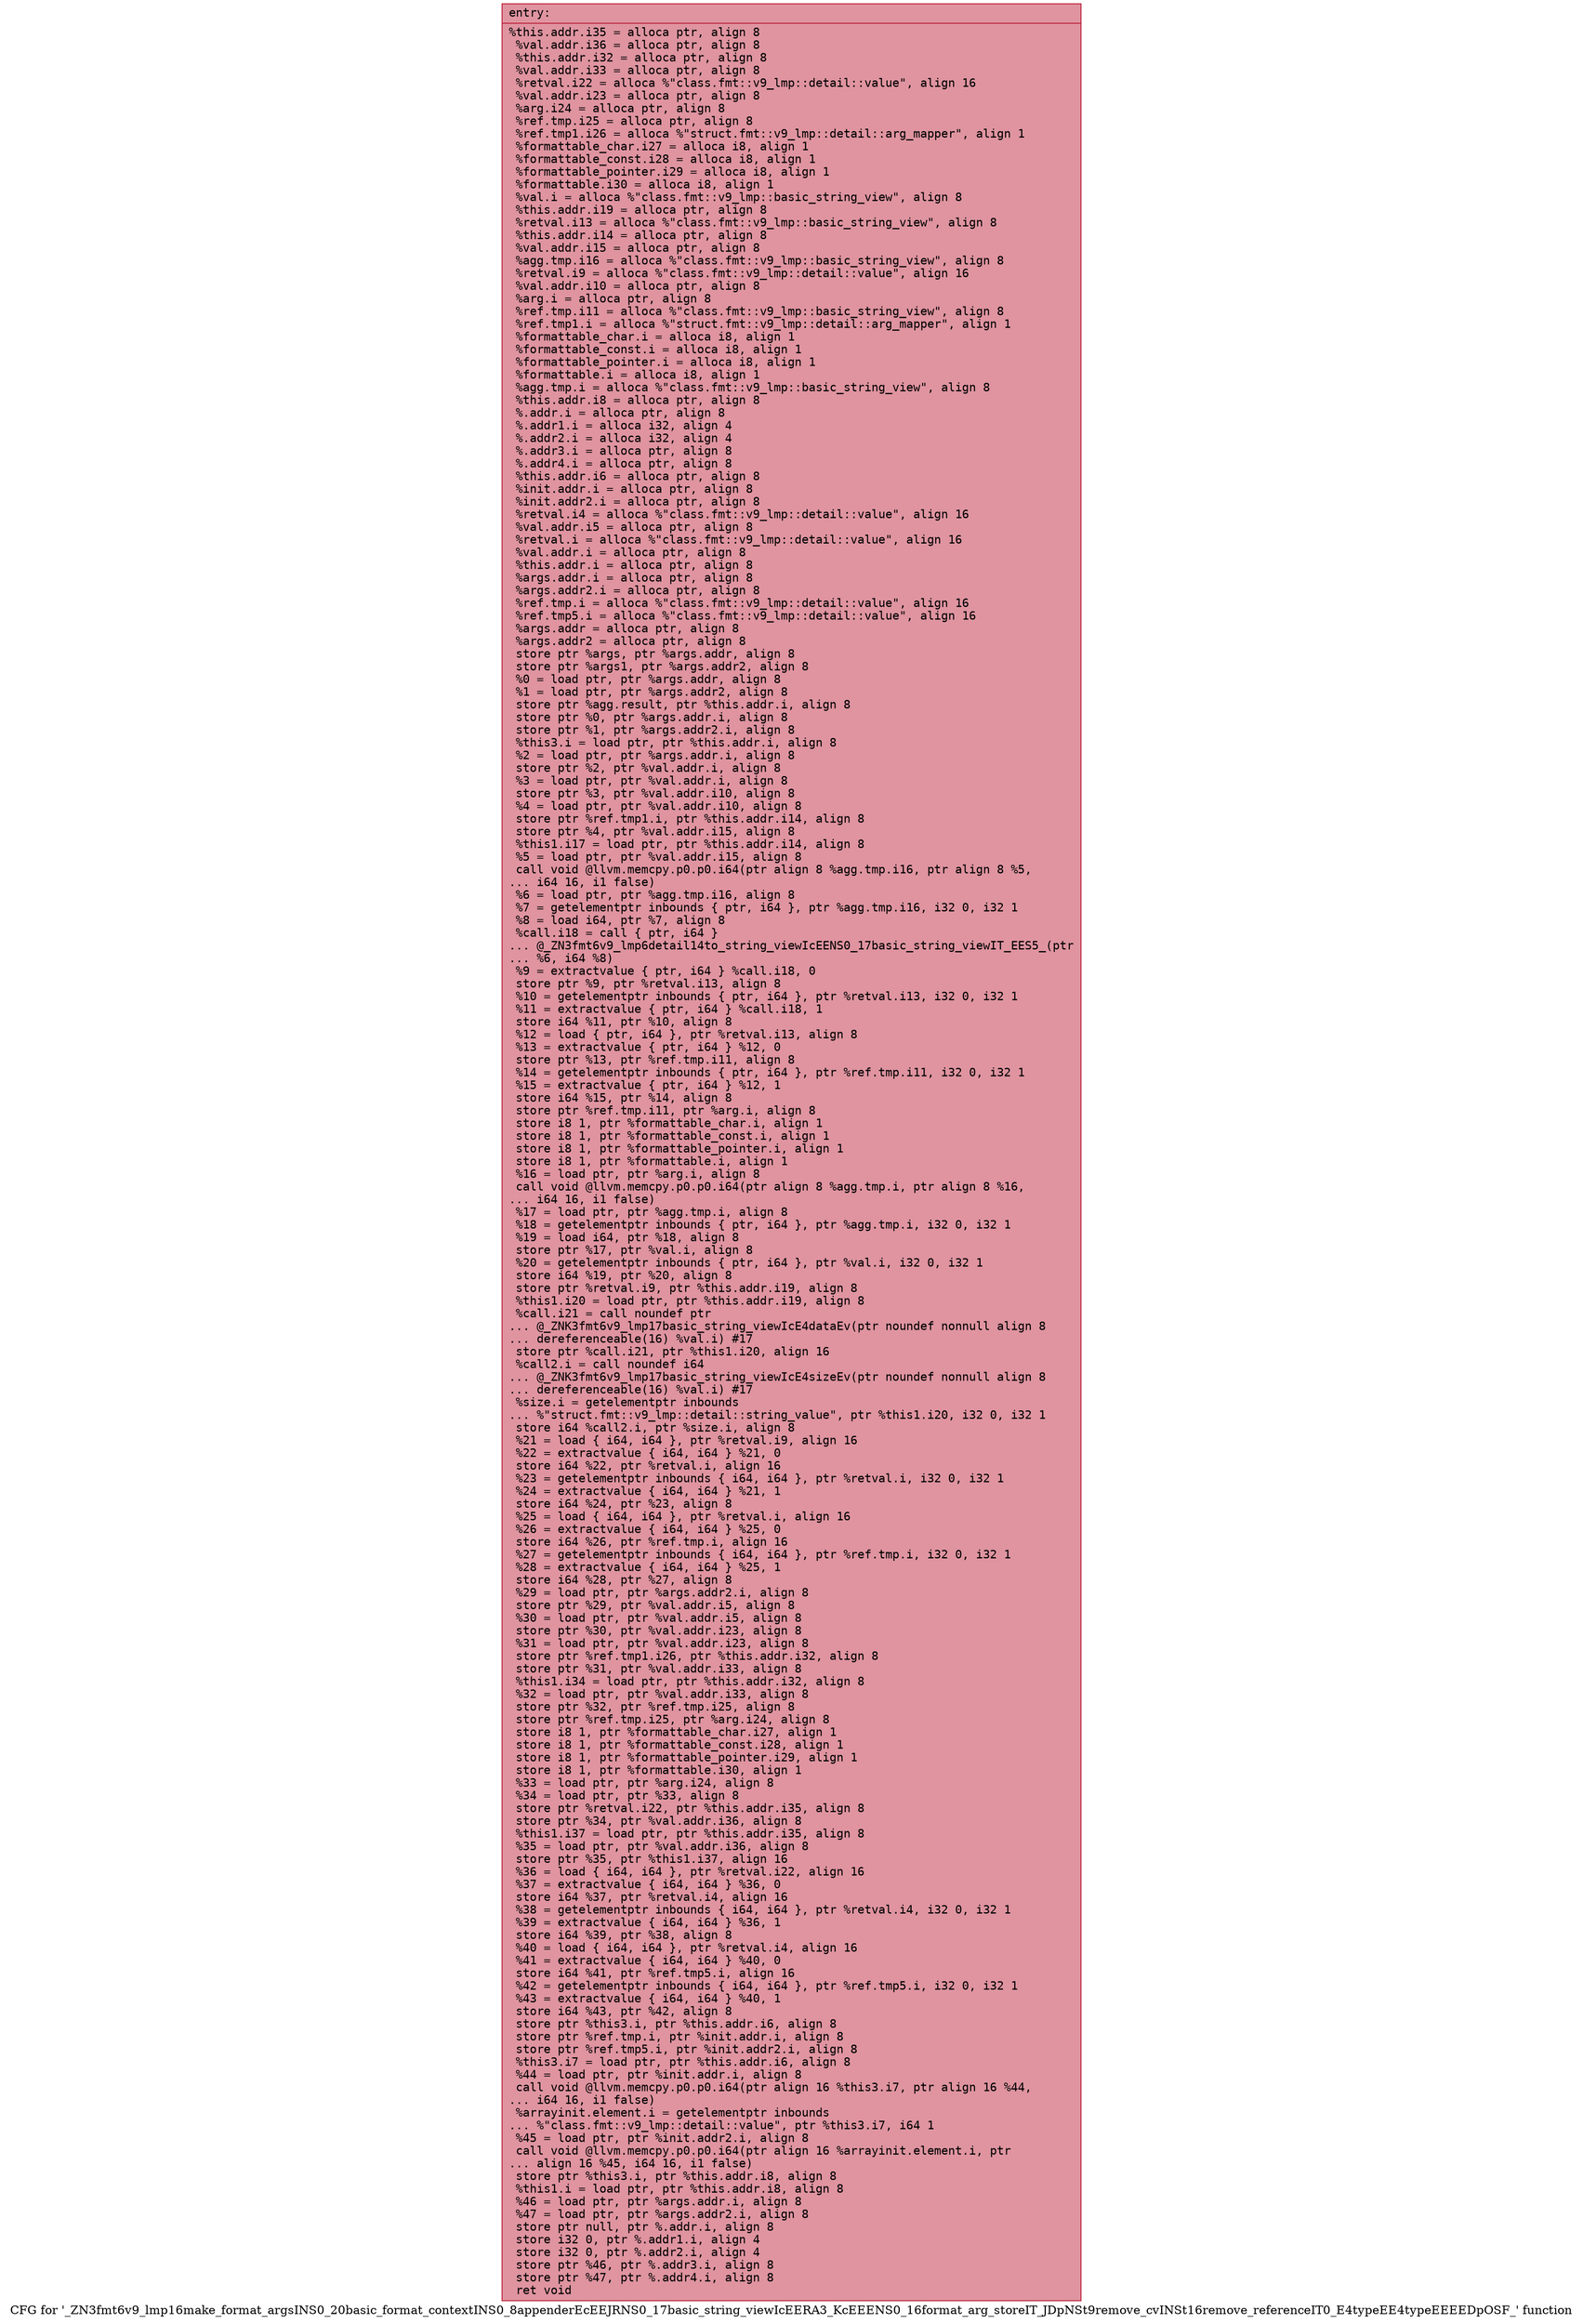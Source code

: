 digraph "CFG for '_ZN3fmt6v9_lmp16make_format_argsINS0_20basic_format_contextINS0_8appenderEcEEJRNS0_17basic_string_viewIcEERA3_KcEEENS0_16format_arg_storeIT_JDpNSt9remove_cvINSt16remove_referenceIT0_E4typeEE4typeEEEEDpOSF_' function" {
	label="CFG for '_ZN3fmt6v9_lmp16make_format_argsINS0_20basic_format_contextINS0_8appenderEcEEJRNS0_17basic_string_viewIcEERA3_KcEEENS0_16format_arg_storeIT_JDpNSt9remove_cvINSt16remove_referenceIT0_E4typeEE4typeEEEEDpOSF_' function";

	Node0x55fec37087d0 [shape=record,color="#b70d28ff", style=filled, fillcolor="#b70d2870" fontname="Courier",label="{entry:\l|  %this.addr.i35 = alloca ptr, align 8\l  %val.addr.i36 = alloca ptr, align 8\l  %this.addr.i32 = alloca ptr, align 8\l  %val.addr.i33 = alloca ptr, align 8\l  %retval.i22 = alloca %\"class.fmt::v9_lmp::detail::value\", align 16\l  %val.addr.i23 = alloca ptr, align 8\l  %arg.i24 = alloca ptr, align 8\l  %ref.tmp.i25 = alloca ptr, align 8\l  %ref.tmp1.i26 = alloca %\"struct.fmt::v9_lmp::detail::arg_mapper\", align 1\l  %formattable_char.i27 = alloca i8, align 1\l  %formattable_const.i28 = alloca i8, align 1\l  %formattable_pointer.i29 = alloca i8, align 1\l  %formattable.i30 = alloca i8, align 1\l  %val.i = alloca %\"class.fmt::v9_lmp::basic_string_view\", align 8\l  %this.addr.i19 = alloca ptr, align 8\l  %retval.i13 = alloca %\"class.fmt::v9_lmp::basic_string_view\", align 8\l  %this.addr.i14 = alloca ptr, align 8\l  %val.addr.i15 = alloca ptr, align 8\l  %agg.tmp.i16 = alloca %\"class.fmt::v9_lmp::basic_string_view\", align 8\l  %retval.i9 = alloca %\"class.fmt::v9_lmp::detail::value\", align 16\l  %val.addr.i10 = alloca ptr, align 8\l  %arg.i = alloca ptr, align 8\l  %ref.tmp.i11 = alloca %\"class.fmt::v9_lmp::basic_string_view\", align 8\l  %ref.tmp1.i = alloca %\"struct.fmt::v9_lmp::detail::arg_mapper\", align 1\l  %formattable_char.i = alloca i8, align 1\l  %formattable_const.i = alloca i8, align 1\l  %formattable_pointer.i = alloca i8, align 1\l  %formattable.i = alloca i8, align 1\l  %agg.tmp.i = alloca %\"class.fmt::v9_lmp::basic_string_view\", align 8\l  %this.addr.i8 = alloca ptr, align 8\l  %.addr.i = alloca ptr, align 8\l  %.addr1.i = alloca i32, align 4\l  %.addr2.i = alloca i32, align 4\l  %.addr3.i = alloca ptr, align 8\l  %.addr4.i = alloca ptr, align 8\l  %this.addr.i6 = alloca ptr, align 8\l  %init.addr.i = alloca ptr, align 8\l  %init.addr2.i = alloca ptr, align 8\l  %retval.i4 = alloca %\"class.fmt::v9_lmp::detail::value\", align 16\l  %val.addr.i5 = alloca ptr, align 8\l  %retval.i = alloca %\"class.fmt::v9_lmp::detail::value\", align 16\l  %val.addr.i = alloca ptr, align 8\l  %this.addr.i = alloca ptr, align 8\l  %args.addr.i = alloca ptr, align 8\l  %args.addr2.i = alloca ptr, align 8\l  %ref.tmp.i = alloca %\"class.fmt::v9_lmp::detail::value\", align 16\l  %ref.tmp5.i = alloca %\"class.fmt::v9_lmp::detail::value\", align 16\l  %args.addr = alloca ptr, align 8\l  %args.addr2 = alloca ptr, align 8\l  store ptr %args, ptr %args.addr, align 8\l  store ptr %args1, ptr %args.addr2, align 8\l  %0 = load ptr, ptr %args.addr, align 8\l  %1 = load ptr, ptr %args.addr2, align 8\l  store ptr %agg.result, ptr %this.addr.i, align 8\l  store ptr %0, ptr %args.addr.i, align 8\l  store ptr %1, ptr %args.addr2.i, align 8\l  %this3.i = load ptr, ptr %this.addr.i, align 8\l  %2 = load ptr, ptr %args.addr.i, align 8\l  store ptr %2, ptr %val.addr.i, align 8\l  %3 = load ptr, ptr %val.addr.i, align 8\l  store ptr %3, ptr %val.addr.i10, align 8\l  %4 = load ptr, ptr %val.addr.i10, align 8\l  store ptr %ref.tmp1.i, ptr %this.addr.i14, align 8\l  store ptr %4, ptr %val.addr.i15, align 8\l  %this1.i17 = load ptr, ptr %this.addr.i14, align 8\l  %5 = load ptr, ptr %val.addr.i15, align 8\l  call void @llvm.memcpy.p0.p0.i64(ptr align 8 %agg.tmp.i16, ptr align 8 %5,\l... i64 16, i1 false)\l  %6 = load ptr, ptr %agg.tmp.i16, align 8\l  %7 = getelementptr inbounds \{ ptr, i64 \}, ptr %agg.tmp.i16, i32 0, i32 1\l  %8 = load i64, ptr %7, align 8\l  %call.i18 = call \{ ptr, i64 \}\l... @_ZN3fmt6v9_lmp6detail14to_string_viewIcEENS0_17basic_string_viewIT_EES5_(ptr\l... %6, i64 %8)\l  %9 = extractvalue \{ ptr, i64 \} %call.i18, 0\l  store ptr %9, ptr %retval.i13, align 8\l  %10 = getelementptr inbounds \{ ptr, i64 \}, ptr %retval.i13, i32 0, i32 1\l  %11 = extractvalue \{ ptr, i64 \} %call.i18, 1\l  store i64 %11, ptr %10, align 8\l  %12 = load \{ ptr, i64 \}, ptr %retval.i13, align 8\l  %13 = extractvalue \{ ptr, i64 \} %12, 0\l  store ptr %13, ptr %ref.tmp.i11, align 8\l  %14 = getelementptr inbounds \{ ptr, i64 \}, ptr %ref.tmp.i11, i32 0, i32 1\l  %15 = extractvalue \{ ptr, i64 \} %12, 1\l  store i64 %15, ptr %14, align 8\l  store ptr %ref.tmp.i11, ptr %arg.i, align 8\l  store i8 1, ptr %formattable_char.i, align 1\l  store i8 1, ptr %formattable_const.i, align 1\l  store i8 1, ptr %formattable_pointer.i, align 1\l  store i8 1, ptr %formattable.i, align 1\l  %16 = load ptr, ptr %arg.i, align 8\l  call void @llvm.memcpy.p0.p0.i64(ptr align 8 %agg.tmp.i, ptr align 8 %16,\l... i64 16, i1 false)\l  %17 = load ptr, ptr %agg.tmp.i, align 8\l  %18 = getelementptr inbounds \{ ptr, i64 \}, ptr %agg.tmp.i, i32 0, i32 1\l  %19 = load i64, ptr %18, align 8\l  store ptr %17, ptr %val.i, align 8\l  %20 = getelementptr inbounds \{ ptr, i64 \}, ptr %val.i, i32 0, i32 1\l  store i64 %19, ptr %20, align 8\l  store ptr %retval.i9, ptr %this.addr.i19, align 8\l  %this1.i20 = load ptr, ptr %this.addr.i19, align 8\l  %call.i21 = call noundef ptr\l... @_ZNK3fmt6v9_lmp17basic_string_viewIcE4dataEv(ptr noundef nonnull align 8\l... dereferenceable(16) %val.i) #17\l  store ptr %call.i21, ptr %this1.i20, align 16\l  %call2.i = call noundef i64\l... @_ZNK3fmt6v9_lmp17basic_string_viewIcE4sizeEv(ptr noundef nonnull align 8\l... dereferenceable(16) %val.i) #17\l  %size.i = getelementptr inbounds\l... %\"struct.fmt::v9_lmp::detail::string_value\", ptr %this1.i20, i32 0, i32 1\l  store i64 %call2.i, ptr %size.i, align 8\l  %21 = load \{ i64, i64 \}, ptr %retval.i9, align 16\l  %22 = extractvalue \{ i64, i64 \} %21, 0\l  store i64 %22, ptr %retval.i, align 16\l  %23 = getelementptr inbounds \{ i64, i64 \}, ptr %retval.i, i32 0, i32 1\l  %24 = extractvalue \{ i64, i64 \} %21, 1\l  store i64 %24, ptr %23, align 8\l  %25 = load \{ i64, i64 \}, ptr %retval.i, align 16\l  %26 = extractvalue \{ i64, i64 \} %25, 0\l  store i64 %26, ptr %ref.tmp.i, align 16\l  %27 = getelementptr inbounds \{ i64, i64 \}, ptr %ref.tmp.i, i32 0, i32 1\l  %28 = extractvalue \{ i64, i64 \} %25, 1\l  store i64 %28, ptr %27, align 8\l  %29 = load ptr, ptr %args.addr2.i, align 8\l  store ptr %29, ptr %val.addr.i5, align 8\l  %30 = load ptr, ptr %val.addr.i5, align 8\l  store ptr %30, ptr %val.addr.i23, align 8\l  %31 = load ptr, ptr %val.addr.i23, align 8\l  store ptr %ref.tmp1.i26, ptr %this.addr.i32, align 8\l  store ptr %31, ptr %val.addr.i33, align 8\l  %this1.i34 = load ptr, ptr %this.addr.i32, align 8\l  %32 = load ptr, ptr %val.addr.i33, align 8\l  store ptr %32, ptr %ref.tmp.i25, align 8\l  store ptr %ref.tmp.i25, ptr %arg.i24, align 8\l  store i8 1, ptr %formattable_char.i27, align 1\l  store i8 1, ptr %formattable_const.i28, align 1\l  store i8 1, ptr %formattable_pointer.i29, align 1\l  store i8 1, ptr %formattable.i30, align 1\l  %33 = load ptr, ptr %arg.i24, align 8\l  %34 = load ptr, ptr %33, align 8\l  store ptr %retval.i22, ptr %this.addr.i35, align 8\l  store ptr %34, ptr %val.addr.i36, align 8\l  %this1.i37 = load ptr, ptr %this.addr.i35, align 8\l  %35 = load ptr, ptr %val.addr.i36, align 8\l  store ptr %35, ptr %this1.i37, align 16\l  %36 = load \{ i64, i64 \}, ptr %retval.i22, align 16\l  %37 = extractvalue \{ i64, i64 \} %36, 0\l  store i64 %37, ptr %retval.i4, align 16\l  %38 = getelementptr inbounds \{ i64, i64 \}, ptr %retval.i4, i32 0, i32 1\l  %39 = extractvalue \{ i64, i64 \} %36, 1\l  store i64 %39, ptr %38, align 8\l  %40 = load \{ i64, i64 \}, ptr %retval.i4, align 16\l  %41 = extractvalue \{ i64, i64 \} %40, 0\l  store i64 %41, ptr %ref.tmp5.i, align 16\l  %42 = getelementptr inbounds \{ i64, i64 \}, ptr %ref.tmp5.i, i32 0, i32 1\l  %43 = extractvalue \{ i64, i64 \} %40, 1\l  store i64 %43, ptr %42, align 8\l  store ptr %this3.i, ptr %this.addr.i6, align 8\l  store ptr %ref.tmp.i, ptr %init.addr.i, align 8\l  store ptr %ref.tmp5.i, ptr %init.addr2.i, align 8\l  %this3.i7 = load ptr, ptr %this.addr.i6, align 8\l  %44 = load ptr, ptr %init.addr.i, align 8\l  call void @llvm.memcpy.p0.p0.i64(ptr align 16 %this3.i7, ptr align 16 %44,\l... i64 16, i1 false)\l  %arrayinit.element.i = getelementptr inbounds\l... %\"class.fmt::v9_lmp::detail::value\", ptr %this3.i7, i64 1\l  %45 = load ptr, ptr %init.addr2.i, align 8\l  call void @llvm.memcpy.p0.p0.i64(ptr align 16 %arrayinit.element.i, ptr\l... align 16 %45, i64 16, i1 false)\l  store ptr %this3.i, ptr %this.addr.i8, align 8\l  %this1.i = load ptr, ptr %this.addr.i8, align 8\l  %46 = load ptr, ptr %args.addr.i, align 8\l  %47 = load ptr, ptr %args.addr2.i, align 8\l  store ptr null, ptr %.addr.i, align 8\l  store i32 0, ptr %.addr1.i, align 4\l  store i32 0, ptr %.addr2.i, align 4\l  store ptr %46, ptr %.addr3.i, align 8\l  store ptr %47, ptr %.addr4.i, align 8\l  ret void\l}"];
}
